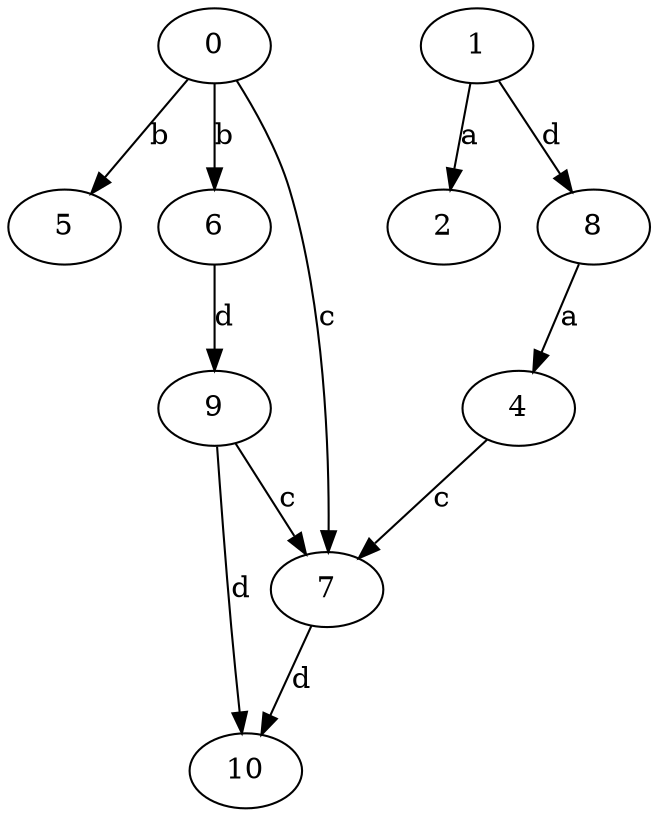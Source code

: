 strict digraph  {
0;
2;
1;
4;
5;
6;
7;
8;
9;
10;
0 -> 5  [label=b];
0 -> 6  [label=b];
0 -> 7  [label=c];
1 -> 2  [label=a];
1 -> 8  [label=d];
4 -> 7  [label=c];
6 -> 9  [label=d];
7 -> 10  [label=d];
8 -> 4  [label=a];
9 -> 7  [label=c];
9 -> 10  [label=d];
}
